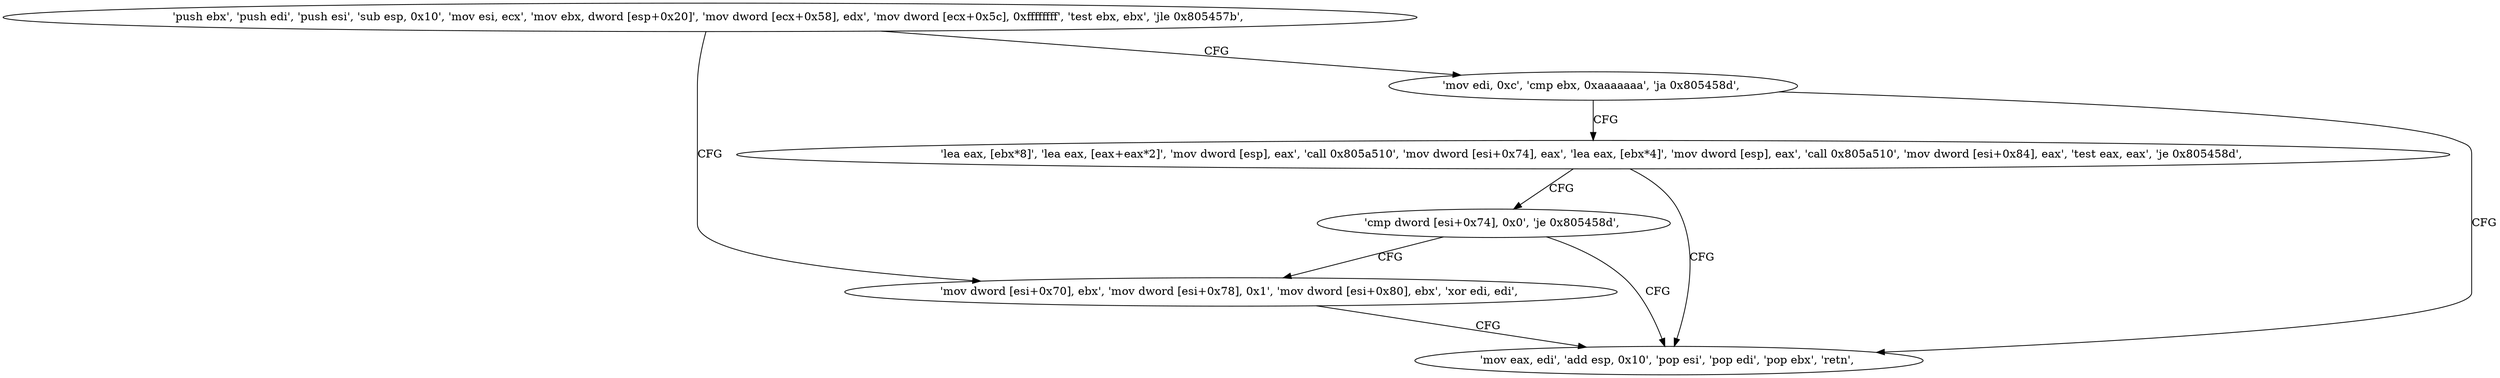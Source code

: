 digraph "func" {
"134563104" [label = "'push ebx', 'push edi', 'push esi', 'sub esp, 0x10', 'mov esi, ecx', 'mov ebx, dword [esp+0x20]', 'mov dword [ecx+0x58], edx', 'mov dword [ecx+0x5c], 0xffffffff', 'test ebx, ebx', 'jle 0x805457b', " ]
"134563195" [label = "'mov dword [esi+0x70], ebx', 'mov dword [esi+0x78], 0x1', 'mov dword [esi+0x80], ebx', 'xor edi, edi', " ]
"134563130" [label = "'mov edi, 0xc', 'cmp ebx, 0xaaaaaaa', 'ja 0x805458d', " ]
"134563213" [label = "'mov eax, edi', 'add esp, 0x10', 'pop esi', 'pop edi', 'pop ebx', 'retn', " ]
"134563143" [label = "'lea eax, [ebx*8]', 'lea eax, [eax+eax*2]', 'mov dword [esp], eax', 'call 0x805a510', 'mov dword [esi+0x74], eax', 'lea eax, [ebx*4]', 'mov dword [esp], eax', 'call 0x805a510', 'mov dword [esi+0x84], eax', 'test eax, eax', 'je 0x805458d', " ]
"134563189" [label = "'cmp dword [esi+0x74], 0x0', 'je 0x805458d', " ]
"134563104" -> "134563195" [ label = "CFG" ]
"134563104" -> "134563130" [ label = "CFG" ]
"134563195" -> "134563213" [ label = "CFG" ]
"134563130" -> "134563213" [ label = "CFG" ]
"134563130" -> "134563143" [ label = "CFG" ]
"134563143" -> "134563213" [ label = "CFG" ]
"134563143" -> "134563189" [ label = "CFG" ]
"134563189" -> "134563213" [ label = "CFG" ]
"134563189" -> "134563195" [ label = "CFG" ]
}
